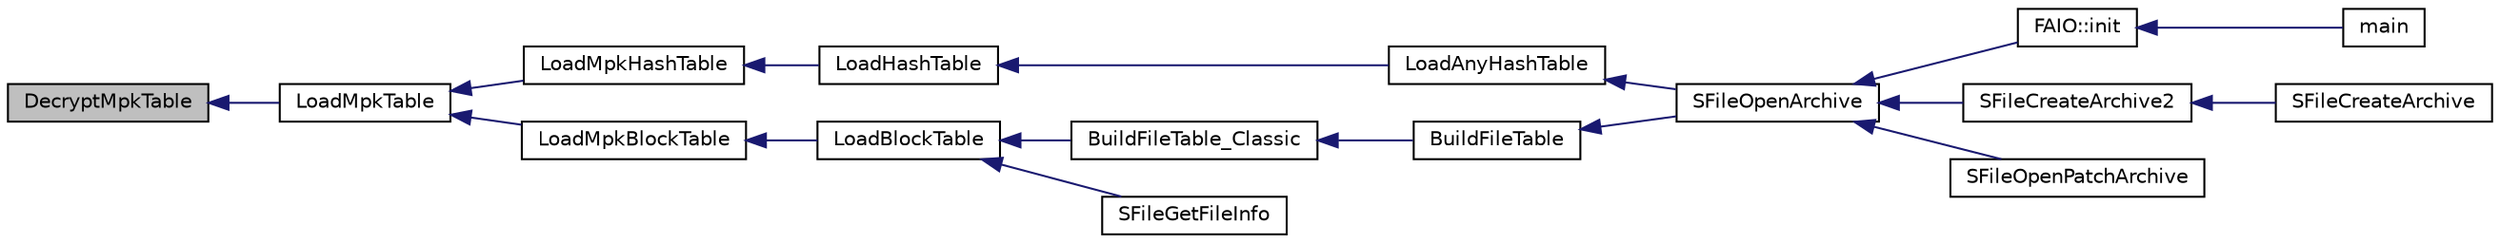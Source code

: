 digraph G
{
  edge [fontname="Helvetica",fontsize="10",labelfontname="Helvetica",labelfontsize="10"];
  node [fontname="Helvetica",fontsize="10",shape=record];
  rankdir="LR";
  Node1 [label="DecryptMpkTable",height=0.2,width=0.4,color="black", fillcolor="grey75", style="filled" fontcolor="black"];
  Node1 -> Node2 [dir="back",color="midnightblue",fontsize="10",style="solid",fontname="Helvetica"];
  Node2 [label="LoadMpkTable",height=0.2,width=0.4,color="black", fillcolor="white", style="filled",URL="$_s_base_sub_types_8cpp.html#ac08dc3cafe90437856f4737ba2cc6b98"];
  Node2 -> Node3 [dir="back",color="midnightblue",fontsize="10",style="solid",fontname="Helvetica"];
  Node3 [label="LoadMpkHashTable",height=0.2,width=0.4,color="black", fillcolor="white", style="filled",URL="$_storm_common_8h.html#a47f8eede57764b029bc8f5cd31690901"];
  Node3 -> Node4 [dir="back",color="midnightblue",fontsize="10",style="solid",fontname="Helvetica"];
  Node4 [label="LoadHashTable",height=0.2,width=0.4,color="black", fillcolor="white", style="filled",URL="$_storm_common_8h.html#ac783fedd5a7c270d1c1e52e846ece77e"];
  Node4 -> Node5 [dir="back",color="midnightblue",fontsize="10",style="solid",fontname="Helvetica"];
  Node5 [label="LoadAnyHashTable",height=0.2,width=0.4,color="black", fillcolor="white", style="filled",URL="$_storm_common_8h.html#acd34a41b8d29b48ac02c7aecd2f609b5"];
  Node5 -> Node6 [dir="back",color="midnightblue",fontsize="10",style="solid",fontname="Helvetica"];
  Node6 [label="SFileOpenArchive",height=0.2,width=0.4,color="black", fillcolor="white", style="filled",URL="$_storm_lib_8h.html#a8b031afa4f88b4b3705c274a0b5b4f73"];
  Node6 -> Node7 [dir="back",color="midnightblue",fontsize="10",style="solid",fontname="Helvetica"];
  Node7 [label="FAIO::init",height=0.2,width=0.4,color="black", fillcolor="white", style="filled",URL="$namespace_f_a_i_o.html#a2c6d08b4256153f34907093724c0f995"];
  Node7 -> Node8 [dir="back",color="midnightblue",fontsize="10",style="solid",fontname="Helvetica"];
  Node8 [label="main",height=0.2,width=0.4,color="black", fillcolor="white", style="filled",URL="$exedump_2main_8cpp.html#a2c3f6775325c30275d11c6abee2db6a0"];
  Node6 -> Node9 [dir="back",color="midnightblue",fontsize="10",style="solid",fontname="Helvetica"];
  Node9 [label="SFileCreateArchive2",height=0.2,width=0.4,color="black", fillcolor="white", style="filled",URL="$_storm_lib_8h.html#aa2b6fa8f16b5ac42868c546533fe26ce"];
  Node9 -> Node10 [dir="back",color="midnightblue",fontsize="10",style="solid",fontname="Helvetica"];
  Node10 [label="SFileCreateArchive",height=0.2,width=0.4,color="black", fillcolor="white", style="filled",URL="$_storm_lib_8h.html#a11342f379ed88e7b54873f1f53feb773"];
  Node6 -> Node11 [dir="back",color="midnightblue",fontsize="10",style="solid",fontname="Helvetica"];
  Node11 [label="SFileOpenPatchArchive",height=0.2,width=0.4,color="black", fillcolor="white", style="filled",URL="$_storm_lib_8h.html#a6daebdc66320d44284e960bbff33e886"];
  Node2 -> Node12 [dir="back",color="midnightblue",fontsize="10",style="solid",fontname="Helvetica"];
  Node12 [label="LoadMpkBlockTable",height=0.2,width=0.4,color="black", fillcolor="white", style="filled",URL="$_storm_common_8h.html#a91db777f32d2227ed592bd6ab587fe55"];
  Node12 -> Node13 [dir="back",color="midnightblue",fontsize="10",style="solid",fontname="Helvetica"];
  Node13 [label="LoadBlockTable",height=0.2,width=0.4,color="black", fillcolor="white", style="filled",URL="$_storm_common_8h.html#adc2df260bf34449da5b48a19c2e9a788"];
  Node13 -> Node14 [dir="back",color="midnightblue",fontsize="10",style="solid",fontname="Helvetica"];
  Node14 [label="BuildFileTable_Classic",height=0.2,width=0.4,color="black", fillcolor="white", style="filled",URL="$_s_base_file_table_8cpp.html#abe1a62f60e8a51e2096f1aeff15b2170"];
  Node14 -> Node15 [dir="back",color="midnightblue",fontsize="10",style="solid",fontname="Helvetica"];
  Node15 [label="BuildFileTable",height=0.2,width=0.4,color="black", fillcolor="white", style="filled",URL="$_storm_common_8h.html#a1c0a0948adf593a715e4cdc76bd252fd"];
  Node15 -> Node6 [dir="back",color="midnightblue",fontsize="10",style="solid",fontname="Helvetica"];
  Node13 -> Node16 [dir="back",color="midnightblue",fontsize="10",style="solid",fontname="Helvetica"];
  Node16 [label="SFileGetFileInfo",height=0.2,width=0.4,color="black", fillcolor="white", style="filled",URL="$_storm_lib_8h.html#a65c5c13489a621c481282da76b101e16"];
}
